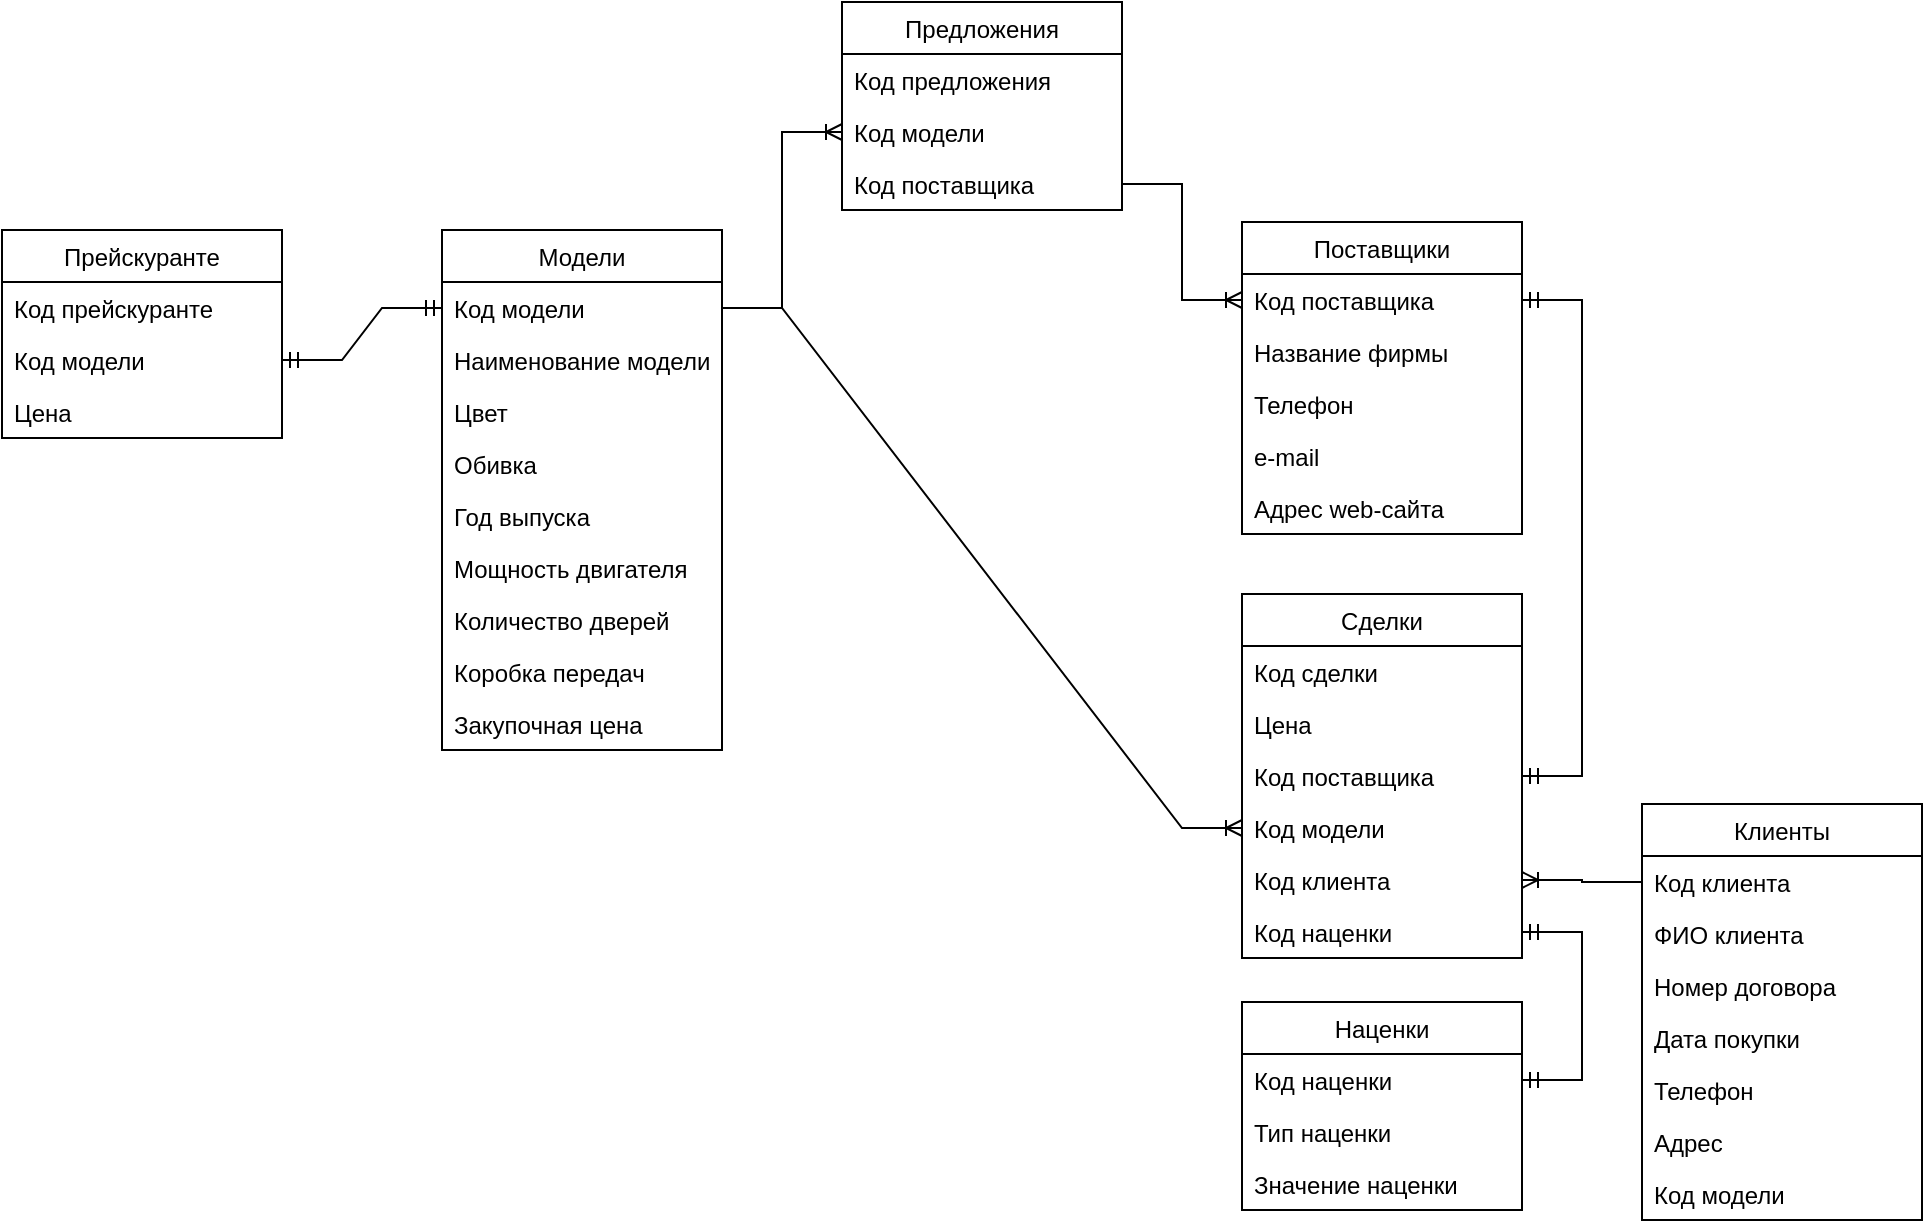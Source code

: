 <mxfile version="18.1.2" type="device"><diagram id="xGWMVlRoEatO6xjAfno2" name="Page-1"><mxGraphModel dx="2249" dy="762" grid="1" gridSize="10" guides="1" tooltips="1" connect="1" arrows="1" fold="1" page="1" pageScale="1" pageWidth="827" pageHeight="1169" math="0" shadow="0"><root><mxCell id="0"/><mxCell id="1" parent="0"/><mxCell id="O6Zi5n1C3y7Uzcl030kl-1" value="Поставщики" style="swimlane;fontStyle=0;childLayout=stackLayout;horizontal=1;startSize=26;fillColor=none;horizontalStack=0;resizeParent=1;resizeParentMax=0;resizeLast=0;collapsible=1;marginBottom=0;" vertex="1" parent="1"><mxGeometry x="380" y="190" width="140" height="156" as="geometry"><mxRectangle x="80" y="70" width="100" height="26" as="alternateBounds"/></mxGeometry></mxCell><mxCell id="O6Zi5n1C3y7Uzcl030kl-2" value="Код поставщика" style="text;strokeColor=none;fillColor=none;align=left;verticalAlign=top;spacingLeft=4;spacingRight=4;overflow=hidden;rotatable=0;points=[[0,0.5],[1,0.5]];portConstraint=eastwest;" vertex="1" parent="O6Zi5n1C3y7Uzcl030kl-1"><mxGeometry y="26" width="140" height="26" as="geometry"/></mxCell><mxCell id="O6Zi5n1C3y7Uzcl030kl-3" value="Название фирмы&#10;" style="text;strokeColor=none;fillColor=none;align=left;verticalAlign=top;spacingLeft=4;spacingRight=4;overflow=hidden;rotatable=0;points=[[0,0.5],[1,0.5]];portConstraint=eastwest;" vertex="1" parent="O6Zi5n1C3y7Uzcl030kl-1"><mxGeometry y="52" width="140" height="26" as="geometry"/></mxCell><mxCell id="O6Zi5n1C3y7Uzcl030kl-4" value="Телефон" style="text;strokeColor=none;fillColor=none;align=left;verticalAlign=top;spacingLeft=4;spacingRight=4;overflow=hidden;rotatable=0;points=[[0,0.5],[1,0.5]];portConstraint=eastwest;" vertex="1" parent="O6Zi5n1C3y7Uzcl030kl-1"><mxGeometry y="78" width="140" height="26" as="geometry"/></mxCell><mxCell id="O6Zi5n1C3y7Uzcl030kl-5" value="e-mail" style="text;strokeColor=none;fillColor=none;align=left;verticalAlign=top;spacingLeft=4;spacingRight=4;overflow=hidden;rotatable=0;points=[[0,0.5],[1,0.5]];portConstraint=eastwest;" vertex="1" parent="O6Zi5n1C3y7Uzcl030kl-1"><mxGeometry y="104" width="140" height="26" as="geometry"/></mxCell><mxCell id="O6Zi5n1C3y7Uzcl030kl-6" value="Адрес web-сайта" style="text;strokeColor=none;fillColor=none;align=left;verticalAlign=top;spacingLeft=4;spacingRight=4;overflow=hidden;rotatable=0;points=[[0,0.5],[1,0.5]];portConstraint=eastwest;" vertex="1" parent="O6Zi5n1C3y7Uzcl030kl-1"><mxGeometry y="130" width="140" height="26" as="geometry"/></mxCell><mxCell id="O6Zi5n1C3y7Uzcl030kl-7" value="Модели" style="swimlane;fontStyle=0;childLayout=stackLayout;horizontal=1;startSize=26;fillColor=none;horizontalStack=0;resizeParent=1;resizeParentMax=0;resizeLast=0;collapsible=1;marginBottom=0;" vertex="1" parent="1"><mxGeometry x="-20" y="194" width="140" height="260" as="geometry"/></mxCell><mxCell id="O6Zi5n1C3y7Uzcl030kl-8" value="Код модели" style="text;strokeColor=none;fillColor=none;align=left;verticalAlign=top;spacingLeft=4;spacingRight=4;overflow=hidden;rotatable=0;points=[[0,0.5],[1,0.5]];portConstraint=eastwest;" vertex="1" parent="O6Zi5n1C3y7Uzcl030kl-7"><mxGeometry y="26" width="140" height="26" as="geometry"/></mxCell><mxCell id="O6Zi5n1C3y7Uzcl030kl-9" value="Наименование модели" style="text;strokeColor=none;fillColor=none;align=left;verticalAlign=top;spacingLeft=4;spacingRight=4;overflow=hidden;rotatable=0;points=[[0,0.5],[1,0.5]];portConstraint=eastwest;" vertex="1" parent="O6Zi5n1C3y7Uzcl030kl-7"><mxGeometry y="52" width="140" height="26" as="geometry"/></mxCell><mxCell id="O6Zi5n1C3y7Uzcl030kl-10" value="Цвет" style="text;strokeColor=none;fillColor=none;align=left;verticalAlign=top;spacingLeft=4;spacingRight=4;overflow=hidden;rotatable=0;points=[[0,0.5],[1,0.5]];portConstraint=eastwest;" vertex="1" parent="O6Zi5n1C3y7Uzcl030kl-7"><mxGeometry y="78" width="140" height="26" as="geometry"/></mxCell><mxCell id="O6Zi5n1C3y7Uzcl030kl-11" value="Обивка" style="text;strokeColor=none;fillColor=none;align=left;verticalAlign=top;spacingLeft=4;spacingRight=4;overflow=hidden;rotatable=0;points=[[0,0.5],[1,0.5]];portConstraint=eastwest;" vertex="1" parent="O6Zi5n1C3y7Uzcl030kl-7"><mxGeometry y="104" width="140" height="26" as="geometry"/></mxCell><mxCell id="O6Zi5n1C3y7Uzcl030kl-12" value="Год выпуска" style="text;strokeColor=none;fillColor=none;align=left;verticalAlign=top;spacingLeft=4;spacingRight=4;overflow=hidden;rotatable=0;points=[[0,0.5],[1,0.5]];portConstraint=eastwest;" vertex="1" parent="O6Zi5n1C3y7Uzcl030kl-7"><mxGeometry y="130" width="140" height="26" as="geometry"/></mxCell><mxCell id="O6Zi5n1C3y7Uzcl030kl-13" value="Мощность двигателя" style="text;strokeColor=none;fillColor=none;align=left;verticalAlign=top;spacingLeft=4;spacingRight=4;overflow=hidden;rotatable=0;points=[[0,0.5],[1,0.5]];portConstraint=eastwest;" vertex="1" parent="O6Zi5n1C3y7Uzcl030kl-7"><mxGeometry y="156" width="140" height="26" as="geometry"/></mxCell><mxCell id="O6Zi5n1C3y7Uzcl030kl-14" value="Количество дверей" style="text;strokeColor=none;fillColor=none;align=left;verticalAlign=top;spacingLeft=4;spacingRight=4;overflow=hidden;rotatable=0;points=[[0,0.5],[1,0.5]];portConstraint=eastwest;" vertex="1" parent="O6Zi5n1C3y7Uzcl030kl-7"><mxGeometry y="182" width="140" height="26" as="geometry"/></mxCell><mxCell id="O6Zi5n1C3y7Uzcl030kl-15" value="Коробка передач" style="text;strokeColor=none;fillColor=none;align=left;verticalAlign=top;spacingLeft=4;spacingRight=4;overflow=hidden;rotatable=0;points=[[0,0.5],[1,0.5]];portConstraint=eastwest;" vertex="1" parent="O6Zi5n1C3y7Uzcl030kl-7"><mxGeometry y="208" width="140" height="26" as="geometry"/></mxCell><mxCell id="O6Zi5n1C3y7Uzcl030kl-16" value="Закупочная цена" style="text;strokeColor=none;fillColor=none;align=left;verticalAlign=top;spacingLeft=4;spacingRight=4;overflow=hidden;rotatable=0;points=[[0,0.5],[1,0.5]];portConstraint=eastwest;" vertex="1" parent="O6Zi5n1C3y7Uzcl030kl-7"><mxGeometry y="234" width="140" height="26" as="geometry"/></mxCell><mxCell id="O6Zi5n1C3y7Uzcl030kl-18" value="Клиенты" style="swimlane;fontStyle=0;childLayout=stackLayout;horizontal=1;startSize=26;fillColor=none;horizontalStack=0;resizeParent=1;resizeParentMax=0;resizeLast=0;collapsible=1;marginBottom=0;" vertex="1" parent="1"><mxGeometry x="580" y="481" width="140" height="208" as="geometry"/></mxCell><mxCell id="O6Zi5n1C3y7Uzcl030kl-19" value="Код клиента" style="text;strokeColor=none;fillColor=none;align=left;verticalAlign=top;spacingLeft=4;spacingRight=4;overflow=hidden;rotatable=0;points=[[0,0.5],[1,0.5]];portConstraint=eastwest;" vertex="1" parent="O6Zi5n1C3y7Uzcl030kl-18"><mxGeometry y="26" width="140" height="26" as="geometry"/></mxCell><mxCell id="O6Zi5n1C3y7Uzcl030kl-20" value="ФИО клиента" style="text;strokeColor=none;fillColor=none;align=left;verticalAlign=top;spacingLeft=4;spacingRight=4;overflow=hidden;rotatable=0;points=[[0,0.5],[1,0.5]];portConstraint=eastwest;" vertex="1" parent="O6Zi5n1C3y7Uzcl030kl-18"><mxGeometry y="52" width="140" height="26" as="geometry"/></mxCell><mxCell id="O6Zi5n1C3y7Uzcl030kl-21" value="Номер договора" style="text;strokeColor=none;fillColor=none;align=left;verticalAlign=top;spacingLeft=4;spacingRight=4;overflow=hidden;rotatable=0;points=[[0,0.5],[1,0.5]];portConstraint=eastwest;" vertex="1" parent="O6Zi5n1C3y7Uzcl030kl-18"><mxGeometry y="78" width="140" height="26" as="geometry"/></mxCell><mxCell id="O6Zi5n1C3y7Uzcl030kl-22" value="Дата покупки" style="text;strokeColor=none;fillColor=none;align=left;verticalAlign=top;spacingLeft=4;spacingRight=4;overflow=hidden;rotatable=0;points=[[0,0.5],[1,0.5]];portConstraint=eastwest;" vertex="1" parent="O6Zi5n1C3y7Uzcl030kl-18"><mxGeometry y="104" width="140" height="26" as="geometry"/></mxCell><mxCell id="O6Zi5n1C3y7Uzcl030kl-24" value="Телефон" style="text;strokeColor=none;fillColor=none;align=left;verticalAlign=top;spacingLeft=4;spacingRight=4;overflow=hidden;rotatable=0;points=[[0,0.5],[1,0.5]];portConstraint=eastwest;" vertex="1" parent="O6Zi5n1C3y7Uzcl030kl-18"><mxGeometry y="130" width="140" height="26" as="geometry"/></mxCell><mxCell id="O6Zi5n1C3y7Uzcl030kl-25" value="Адрес" style="text;strokeColor=none;fillColor=none;align=left;verticalAlign=top;spacingLeft=4;spacingRight=4;overflow=hidden;rotatable=0;points=[[0,0.5],[1,0.5]];portConstraint=eastwest;" vertex="1" parent="O6Zi5n1C3y7Uzcl030kl-18"><mxGeometry y="156" width="140" height="26" as="geometry"/></mxCell><mxCell id="O6Zi5n1C3y7Uzcl030kl-26" value="Код модели" style="text;strokeColor=none;fillColor=none;align=left;verticalAlign=top;spacingLeft=4;spacingRight=4;overflow=hidden;rotatable=0;points=[[0,0.5],[1,0.5]];portConstraint=eastwest;" vertex="1" parent="O6Zi5n1C3y7Uzcl030kl-18"><mxGeometry y="182" width="140" height="26" as="geometry"/></mxCell><mxCell id="O6Zi5n1C3y7Uzcl030kl-27" value="Наценки" style="swimlane;fontStyle=0;childLayout=stackLayout;horizontal=1;startSize=26;fillColor=none;horizontalStack=0;resizeParent=1;resizeParentMax=0;resizeLast=0;collapsible=1;marginBottom=0;" vertex="1" parent="1"><mxGeometry x="380" y="580" width="140" height="104" as="geometry"/></mxCell><mxCell id="O6Zi5n1C3y7Uzcl030kl-28" value="Код наценки" style="text;strokeColor=none;fillColor=none;align=left;verticalAlign=top;spacingLeft=4;spacingRight=4;overflow=hidden;rotatable=0;points=[[0,0.5],[1,0.5]];portConstraint=eastwest;" vertex="1" parent="O6Zi5n1C3y7Uzcl030kl-27"><mxGeometry y="26" width="140" height="26" as="geometry"/></mxCell><mxCell id="O6Zi5n1C3y7Uzcl030kl-29" value="Тип наценки" style="text;strokeColor=none;fillColor=none;align=left;verticalAlign=top;spacingLeft=4;spacingRight=4;overflow=hidden;rotatable=0;points=[[0,0.5],[1,0.5]];portConstraint=eastwest;" vertex="1" parent="O6Zi5n1C3y7Uzcl030kl-27"><mxGeometry y="52" width="140" height="26" as="geometry"/></mxCell><mxCell id="O6Zi5n1C3y7Uzcl030kl-30" value="Значение наценки" style="text;strokeColor=none;fillColor=none;align=left;verticalAlign=top;spacingLeft=4;spacingRight=4;overflow=hidden;rotatable=0;points=[[0,0.5],[1,0.5]];portConstraint=eastwest;" vertex="1" parent="O6Zi5n1C3y7Uzcl030kl-27"><mxGeometry y="78" width="140" height="26" as="geometry"/></mxCell><mxCell id="O6Zi5n1C3y7Uzcl030kl-31" value="Прейскуранте" style="swimlane;fontStyle=0;childLayout=stackLayout;horizontal=1;startSize=26;fillColor=none;horizontalStack=0;resizeParent=1;resizeParentMax=0;resizeLast=0;collapsible=1;marginBottom=0;" vertex="1" parent="1"><mxGeometry x="-240" y="194" width="140" height="104" as="geometry"/></mxCell><mxCell id="O6Zi5n1C3y7Uzcl030kl-32" value="Код прейскуранте" style="text;strokeColor=none;fillColor=none;align=left;verticalAlign=top;spacingLeft=4;spacingRight=4;overflow=hidden;rotatable=0;points=[[0,0.5],[1,0.5]];portConstraint=eastwest;" vertex="1" parent="O6Zi5n1C3y7Uzcl030kl-31"><mxGeometry y="26" width="140" height="26" as="geometry"/></mxCell><mxCell id="O6Zi5n1C3y7Uzcl030kl-33" value="Код модели" style="text;strokeColor=none;fillColor=none;align=left;verticalAlign=top;spacingLeft=4;spacingRight=4;overflow=hidden;rotatable=0;points=[[0,0.5],[1,0.5]];portConstraint=eastwest;" vertex="1" parent="O6Zi5n1C3y7Uzcl030kl-31"><mxGeometry y="52" width="140" height="26" as="geometry"/></mxCell><mxCell id="O6Zi5n1C3y7Uzcl030kl-34" value="Цена" style="text;strokeColor=none;fillColor=none;align=left;verticalAlign=top;spacingLeft=4;spacingRight=4;overflow=hidden;rotatable=0;points=[[0,0.5],[1,0.5]];portConstraint=eastwest;" vertex="1" parent="O6Zi5n1C3y7Uzcl030kl-31"><mxGeometry y="78" width="140" height="26" as="geometry"/></mxCell><mxCell id="O6Zi5n1C3y7Uzcl030kl-35" value="Сделки" style="swimlane;fontStyle=0;childLayout=stackLayout;horizontal=1;startSize=26;fillColor=none;horizontalStack=0;resizeParent=1;resizeParentMax=0;resizeLast=0;collapsible=1;marginBottom=0;" vertex="1" parent="1"><mxGeometry x="380" y="376" width="140" height="182" as="geometry"/></mxCell><mxCell id="O6Zi5n1C3y7Uzcl030kl-36" value="Код сделки" style="text;strokeColor=none;fillColor=none;align=left;verticalAlign=top;spacingLeft=4;spacingRight=4;overflow=hidden;rotatable=0;points=[[0,0.5],[1,0.5]];portConstraint=eastwest;" vertex="1" parent="O6Zi5n1C3y7Uzcl030kl-35"><mxGeometry y="26" width="140" height="26" as="geometry"/></mxCell><mxCell id="O6Zi5n1C3y7Uzcl030kl-76" value="Цена" style="text;strokeColor=none;fillColor=none;align=left;verticalAlign=top;spacingLeft=4;spacingRight=4;overflow=hidden;rotatable=0;points=[[0,0.5],[1,0.5]];portConstraint=eastwest;" vertex="1" parent="O6Zi5n1C3y7Uzcl030kl-35"><mxGeometry y="52" width="140" height="26" as="geometry"/></mxCell><mxCell id="O6Zi5n1C3y7Uzcl030kl-70" value="Код поставщика" style="text;strokeColor=none;fillColor=none;align=left;verticalAlign=top;spacingLeft=4;spacingRight=4;overflow=hidden;rotatable=0;points=[[0,0.5],[1,0.5]];portConstraint=eastwest;" vertex="1" parent="O6Zi5n1C3y7Uzcl030kl-35"><mxGeometry y="78" width="140" height="26" as="geometry"/></mxCell><mxCell id="O6Zi5n1C3y7Uzcl030kl-37" value="Код модели" style="text;strokeColor=none;fillColor=none;align=left;verticalAlign=top;spacingLeft=4;spacingRight=4;overflow=hidden;rotatable=0;points=[[0,0.5],[1,0.5]];portConstraint=eastwest;" vertex="1" parent="O6Zi5n1C3y7Uzcl030kl-35"><mxGeometry y="104" width="140" height="26" as="geometry"/></mxCell><mxCell id="O6Zi5n1C3y7Uzcl030kl-38" value="Код клиента" style="text;strokeColor=none;fillColor=none;align=left;verticalAlign=top;spacingLeft=4;spacingRight=4;overflow=hidden;rotatable=0;points=[[0,0.5],[1,0.5]];portConstraint=eastwest;" vertex="1" parent="O6Zi5n1C3y7Uzcl030kl-35"><mxGeometry y="130" width="140" height="26" as="geometry"/></mxCell><mxCell id="O6Zi5n1C3y7Uzcl030kl-77" value="Код наценки" style="text;strokeColor=none;fillColor=none;align=left;verticalAlign=top;spacingLeft=4;spacingRight=4;overflow=hidden;rotatable=0;points=[[0,0.5],[1,0.5]];portConstraint=eastwest;" vertex="1" parent="O6Zi5n1C3y7Uzcl030kl-35"><mxGeometry y="156" width="140" height="26" as="geometry"/></mxCell><mxCell id="O6Zi5n1C3y7Uzcl030kl-50" value="Предложения" style="swimlane;fontStyle=0;childLayout=stackLayout;horizontal=1;startSize=26;fillColor=none;horizontalStack=0;resizeParent=1;resizeParentMax=0;resizeLast=0;collapsible=1;marginBottom=0;" vertex="1" parent="1"><mxGeometry x="180" y="80" width="140" height="104" as="geometry"/></mxCell><mxCell id="O6Zi5n1C3y7Uzcl030kl-51" value="Код предложения" style="text;strokeColor=none;fillColor=none;align=left;verticalAlign=top;spacingLeft=4;spacingRight=4;overflow=hidden;rotatable=0;points=[[0,0.5],[1,0.5]];portConstraint=eastwest;" vertex="1" parent="O6Zi5n1C3y7Uzcl030kl-50"><mxGeometry y="26" width="140" height="26" as="geometry"/></mxCell><mxCell id="O6Zi5n1C3y7Uzcl030kl-52" value="Код модели" style="text;strokeColor=none;fillColor=none;align=left;verticalAlign=top;spacingLeft=4;spacingRight=4;overflow=hidden;rotatable=0;points=[[0,0.5],[1,0.5]];portConstraint=eastwest;" vertex="1" parent="O6Zi5n1C3y7Uzcl030kl-50"><mxGeometry y="52" width="140" height="26" as="geometry"/></mxCell><mxCell id="O6Zi5n1C3y7Uzcl030kl-53" value="Код поставщика" style="text;strokeColor=none;fillColor=none;align=left;verticalAlign=top;spacingLeft=4;spacingRight=4;overflow=hidden;rotatable=0;points=[[0,0.5],[1,0.5]];portConstraint=eastwest;" vertex="1" parent="O6Zi5n1C3y7Uzcl030kl-50"><mxGeometry y="78" width="140" height="26" as="geometry"/></mxCell><mxCell id="O6Zi5n1C3y7Uzcl030kl-66" value="" style="edgeStyle=entityRelationEdgeStyle;fontSize=12;html=1;endArrow=ERoneToMany;rounded=0;" edge="1" parent="1" source="O6Zi5n1C3y7Uzcl030kl-53" target="O6Zi5n1C3y7Uzcl030kl-2"><mxGeometry width="100" height="100" relative="1" as="geometry"><mxPoint x="530" y="330" as="sourcePoint"/><mxPoint x="630" y="230" as="targetPoint"/></mxGeometry></mxCell><mxCell id="O6Zi5n1C3y7Uzcl030kl-67" value="" style="edgeStyle=entityRelationEdgeStyle;fontSize=12;html=1;endArrow=ERoneToMany;rounded=0;" edge="1" parent="1" source="O6Zi5n1C3y7Uzcl030kl-8" target="O6Zi5n1C3y7Uzcl030kl-52"><mxGeometry width="100" height="100" relative="1" as="geometry"><mxPoint x="390" y="363" as="sourcePoint"/><mxPoint x="500" y="311" as="targetPoint"/></mxGeometry></mxCell><mxCell id="O6Zi5n1C3y7Uzcl030kl-69" value="" style="edgeStyle=entityRelationEdgeStyle;fontSize=12;html=1;endArrow=ERmandOne;startArrow=ERmandOne;rounded=0;" edge="1" parent="1" source="O6Zi5n1C3y7Uzcl030kl-33" target="O6Zi5n1C3y7Uzcl030kl-8"><mxGeometry width="100" height="100" relative="1" as="geometry"><mxPoint x="530" y="330" as="sourcePoint"/><mxPoint x="120" y="467" as="targetPoint"/></mxGeometry></mxCell><mxCell id="O6Zi5n1C3y7Uzcl030kl-71" value="" style="edgeStyle=entityRelationEdgeStyle;fontSize=12;html=1;endArrow=ERoneToMany;rounded=0;" edge="1" parent="1" source="O6Zi5n1C3y7Uzcl030kl-8" target="O6Zi5n1C3y7Uzcl030kl-37"><mxGeometry width="100" height="100" relative="1" as="geometry"><mxPoint x="560" y="430" as="sourcePoint"/><mxPoint x="660" y="330" as="targetPoint"/></mxGeometry></mxCell><mxCell id="O6Zi5n1C3y7Uzcl030kl-72" value="" style="edgeStyle=entityRelationEdgeStyle;fontSize=12;html=1;endArrow=ERmandOne;startArrow=ERmandOne;rounded=0;" edge="1" parent="1" source="O6Zi5n1C3y7Uzcl030kl-70" target="O6Zi5n1C3y7Uzcl030kl-2"><mxGeometry width="100" height="100" relative="1" as="geometry"><mxPoint x="660" y="480" as="sourcePoint"/><mxPoint x="760" y="380" as="targetPoint"/></mxGeometry></mxCell><mxCell id="O6Zi5n1C3y7Uzcl030kl-74" value="" style="edgeStyle=entityRelationEdgeStyle;fontSize=12;html=1;endArrow=ERoneToMany;rounded=0;" edge="1" parent="1" source="O6Zi5n1C3y7Uzcl030kl-19" target="O6Zi5n1C3y7Uzcl030kl-38"><mxGeometry width="100" height="100" relative="1" as="geometry"><mxPoint x="560" y="430" as="sourcePoint"/><mxPoint x="670" y="630" as="targetPoint"/></mxGeometry></mxCell><mxCell id="O6Zi5n1C3y7Uzcl030kl-78" value="" style="edgeStyle=entityRelationEdgeStyle;fontSize=12;html=1;endArrow=ERmandOne;startArrow=ERmandOne;rounded=0;" edge="1" parent="1" source="O6Zi5n1C3y7Uzcl030kl-77" target="O6Zi5n1C3y7Uzcl030kl-28"><mxGeometry width="100" height="100" relative="1" as="geometry"><mxPoint x="560" y="630" as="sourcePoint"/><mxPoint x="660" y="530" as="targetPoint"/></mxGeometry></mxCell></root></mxGraphModel></diagram></mxfile>